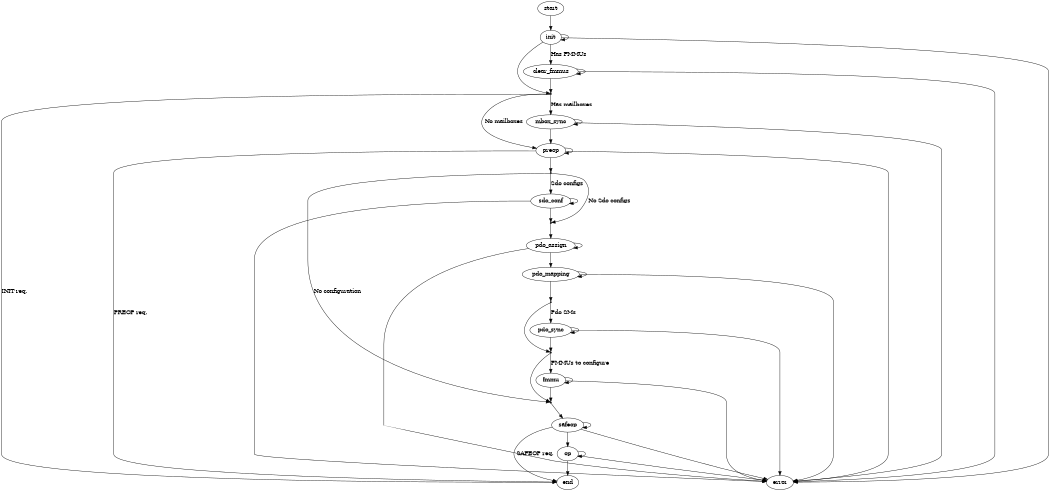 
/* $Id$ */

digraph slaveconf {
    size="7,9"
    center=1
	ratio=fill

    enter_mbox_sync [shape=point,label=""]
    enter_fmmu [shape=point,label=""]
    enter_sdo_conf [shape=point,label=""]
    enter_pdo_assign [shape=point,label=""]
    enter_pdo_sync [shape=point,label=""]
    enter_safeop [shape=point,label=""]

    start -> init [weight=10]
    init -> init
    init -> error
    init -> enter_mbox_sync
    init -> clear_fmmus [label="Has FMMUs", weight=10]
    clear_fmmus -> clear_fmmus
    clear_fmmus -> error
    clear_fmmus -> enter_mbox_sync [weight=10]
    enter_mbox_sync -> end [label="INIT req."]
    enter_mbox_sync -> preop [label="No mailboxes"]
    enter_mbox_sync -> mbox_sync [label="Has mailboxes", weight=10]
    mbox_sync -> mbox_sync
    mbox_sync -> error
    mbox_sync -> preop [weight=10]
    preop -> preop
    preop -> error
    preop -> end [label="PREOP req."]
    preop -> enter_sdo_conf [weight=10]
    enter_sdo_conf -> enter_safeop [label="No configuration"]
    enter_sdo_conf -> enter_pdo_assign [label="No Sdo configs"]
    enter_sdo_conf -> sdo_conf [label="Sdo configs", weight=10]
    sdo_conf -> sdo_conf
    sdo_conf -> error
    sdo_conf -> enter_pdo_assign [weight=10]
    enter_pdo_assign -> pdo_assign [weight=10]
    pdo_assign -> pdo_assign
    pdo_assign -> error
    pdo_assign -> pdo_mapping [weight=10]
    pdo_mapping -> pdo_mapping
    pdo_mapping -> error
    pdo_mapping -> enter_pdo_sync [weight=10]
    enter_pdo_sync -> pdo_sync [label="Pdo SMs", weight=10]
    enter_pdo_sync -> enter_fmmu
    pdo_sync -> pdo_sync
    pdo_sync -> error
    pdo_sync -> enter_fmmu [weight=10]
    enter_fmmu -> enter_safeop
    enter_fmmu -> fmmu [label="FMMUs to configure", weight=10]
    fmmu -> fmmu
    fmmu -> error
    fmmu -> enter_safeop [weight=10]
    enter_safeop -> safeop
    safeop -> safeop
    safeop -> error
    safeop -> end [label="SAFEOP req."]
    safeop -> op [weight=10]
    op -> op
    op -> error
    op -> end [weight=10]
}
